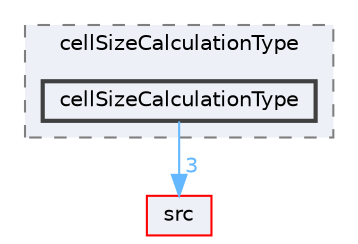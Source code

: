 digraph "applications/utilities/mesh/generation/foamyMesh/conformalVoronoiMesh/cellSizeControlSurfaces/surfaceCellSizeFunction/cellSizeCalculationType/cellSizeCalculationType"
{
 // LATEX_PDF_SIZE
  bgcolor="transparent";
  edge [fontname=Helvetica,fontsize=10,labelfontname=Helvetica,labelfontsize=10];
  node [fontname=Helvetica,fontsize=10,shape=box,height=0.2,width=0.4];
  compound=true
  subgraph clusterdir_a697956e4d559fffbd58795d684dfd83 {
    graph [ bgcolor="#edf0f7", pencolor="grey50", label="cellSizeCalculationType", fontname=Helvetica,fontsize=10 style="filled,dashed", URL="dir_a697956e4d559fffbd58795d684dfd83.html",tooltip=""]
  dir_4b32007aaf06d58f51fdc3e678ece01a [label="cellSizeCalculationType", fillcolor="#edf0f7", color="grey25", style="filled,bold", URL="dir_4b32007aaf06d58f51fdc3e678ece01a.html",tooltip=""];
  }
  dir_68267d1309a1af8e8297ef4c3efbcdba [label="src", fillcolor="#edf0f7", color="red", style="filled", URL="dir_68267d1309a1af8e8297ef4c3efbcdba.html",tooltip=""];
  dir_4b32007aaf06d58f51fdc3e678ece01a->dir_68267d1309a1af8e8297ef4c3efbcdba [headlabel="3", labeldistance=1.5 headhref="dir_000439_003729.html" href="dir_000439_003729.html" color="steelblue1" fontcolor="steelblue1"];
}
